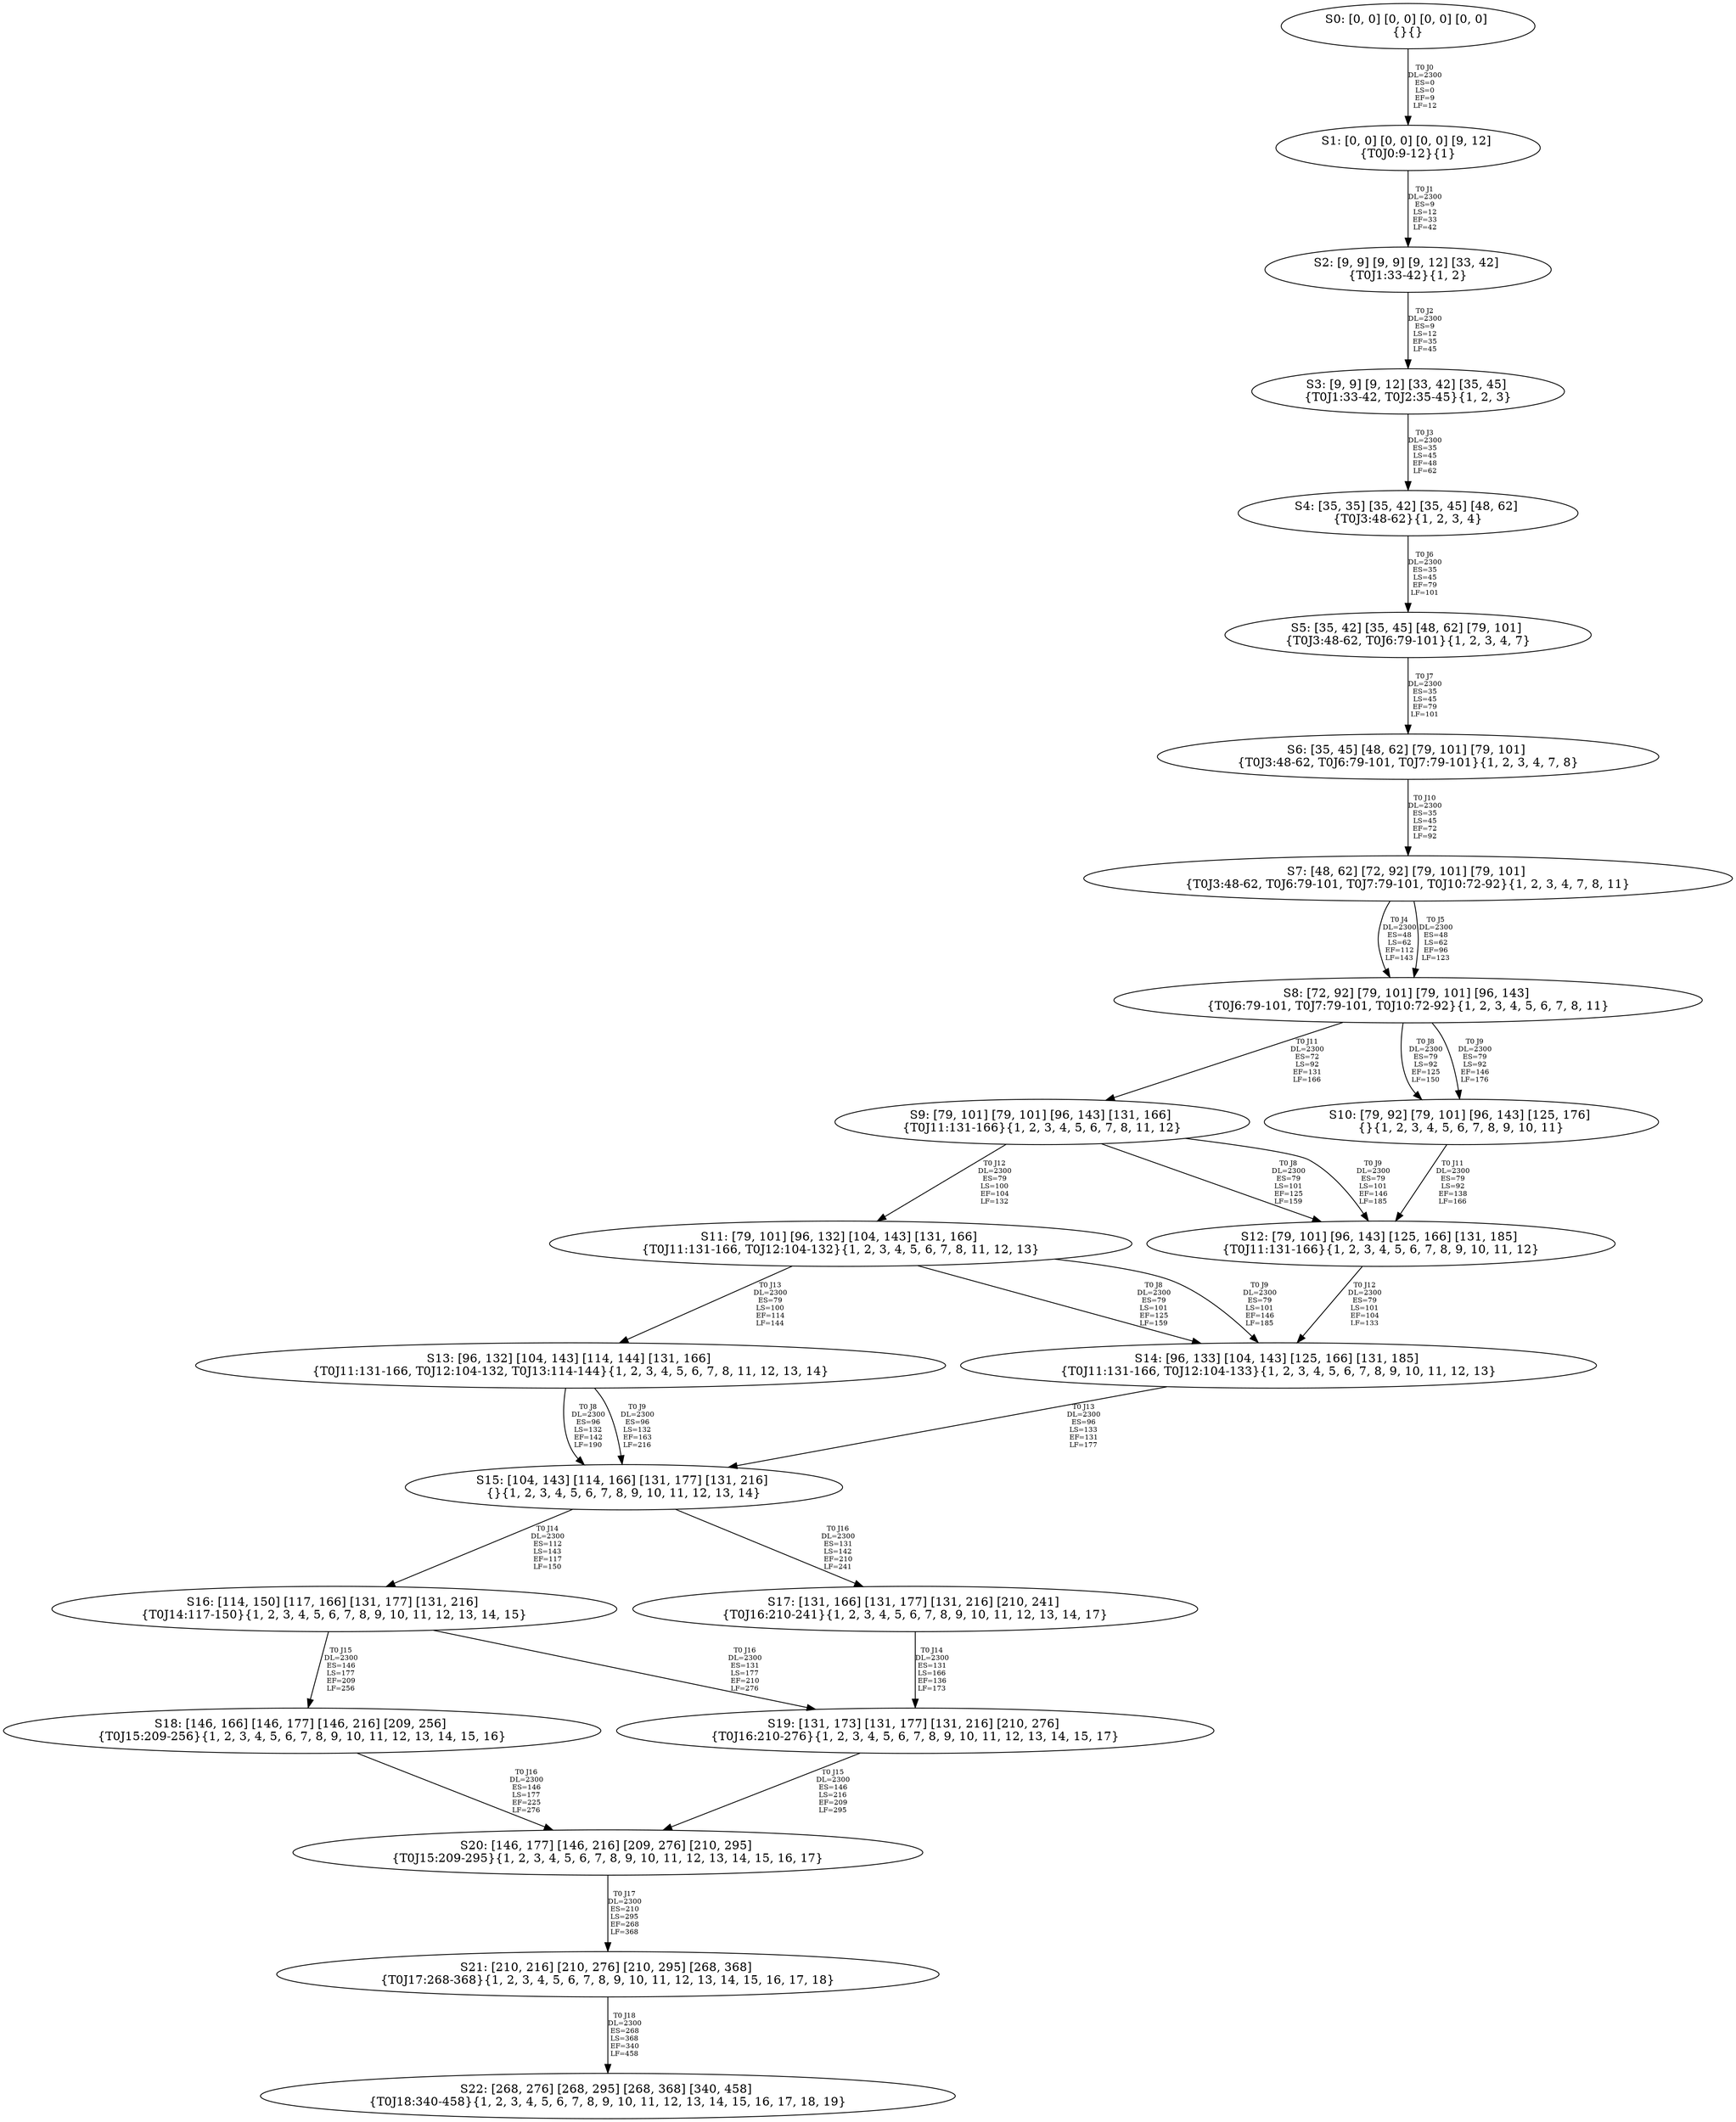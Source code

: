 digraph {
	S0[label="S0: [0, 0] [0, 0] [0, 0] [0, 0] \n{}{}"];
	S1[label="S1: [0, 0] [0, 0] [0, 0] [9, 12] \n{T0J0:9-12}{1}"];
	S2[label="S2: [9, 9] [9, 9] [9, 12] [33, 42] \n{T0J1:33-42}{1, 2}"];
	S3[label="S3: [9, 9] [9, 12] [33, 42] [35, 45] \n{T0J1:33-42, T0J2:35-45}{1, 2, 3}"];
	S4[label="S4: [35, 35] [35, 42] [35, 45] [48, 62] \n{T0J3:48-62}{1, 2, 3, 4}"];
	S5[label="S5: [35, 42] [35, 45] [48, 62] [79, 101] \n{T0J3:48-62, T0J6:79-101}{1, 2, 3, 4, 7}"];
	S6[label="S6: [35, 45] [48, 62] [79, 101] [79, 101] \n{T0J3:48-62, T0J6:79-101, T0J7:79-101}{1, 2, 3, 4, 7, 8}"];
	S7[label="S7: [48, 62] [72, 92] [79, 101] [79, 101] \n{T0J3:48-62, T0J6:79-101, T0J7:79-101, T0J10:72-92}{1, 2, 3, 4, 7, 8, 11}"];
	S8[label="S8: [72, 92] [79, 101] [79, 101] [96, 143] \n{T0J6:79-101, T0J7:79-101, T0J10:72-92}{1, 2, 3, 4, 5, 6, 7, 8, 11}"];
	S9[label="S9: [79, 101] [79, 101] [96, 143] [131, 166] \n{T0J11:131-166}{1, 2, 3, 4, 5, 6, 7, 8, 11, 12}"];
	S10[label="S10: [79, 92] [79, 101] [96, 143] [125, 176] \n{}{1, 2, 3, 4, 5, 6, 7, 8, 9, 10, 11}"];
	S11[label="S11: [79, 101] [96, 132] [104, 143] [131, 166] \n{T0J11:131-166, T0J12:104-132}{1, 2, 3, 4, 5, 6, 7, 8, 11, 12, 13}"];
	S12[label="S12: [79, 101] [96, 143] [125, 166] [131, 185] \n{T0J11:131-166}{1, 2, 3, 4, 5, 6, 7, 8, 9, 10, 11, 12}"];
	S13[label="S13: [96, 132] [104, 143] [114, 144] [131, 166] \n{T0J11:131-166, T0J12:104-132, T0J13:114-144}{1, 2, 3, 4, 5, 6, 7, 8, 11, 12, 13, 14}"];
	S14[label="S14: [96, 133] [104, 143] [125, 166] [131, 185] \n{T0J11:131-166, T0J12:104-133}{1, 2, 3, 4, 5, 6, 7, 8, 9, 10, 11, 12, 13}"];
	S15[label="S15: [104, 143] [114, 166] [131, 177] [131, 216] \n{}{1, 2, 3, 4, 5, 6, 7, 8, 9, 10, 11, 12, 13, 14}"];
	S16[label="S16: [114, 150] [117, 166] [131, 177] [131, 216] \n{T0J14:117-150}{1, 2, 3, 4, 5, 6, 7, 8, 9, 10, 11, 12, 13, 14, 15}"];
	S17[label="S17: [131, 166] [131, 177] [131, 216] [210, 241] \n{T0J16:210-241}{1, 2, 3, 4, 5, 6, 7, 8, 9, 10, 11, 12, 13, 14, 17}"];
	S18[label="S18: [146, 166] [146, 177] [146, 216] [209, 256] \n{T0J15:209-256}{1, 2, 3, 4, 5, 6, 7, 8, 9, 10, 11, 12, 13, 14, 15, 16}"];
	S19[label="S19: [131, 173] [131, 177] [131, 216] [210, 276] \n{T0J16:210-276}{1, 2, 3, 4, 5, 6, 7, 8, 9, 10, 11, 12, 13, 14, 15, 17}"];
	S20[label="S20: [146, 177] [146, 216] [209, 276] [210, 295] \n{T0J15:209-295}{1, 2, 3, 4, 5, 6, 7, 8, 9, 10, 11, 12, 13, 14, 15, 16, 17}"];
	S21[label="S21: [210, 216] [210, 276] [210, 295] [268, 368] \n{T0J17:268-368}{1, 2, 3, 4, 5, 6, 7, 8, 9, 10, 11, 12, 13, 14, 15, 16, 17, 18}"];
	S22[label="S22: [268, 276] [268, 295] [268, 368] [340, 458] \n{T0J18:340-458}{1, 2, 3, 4, 5, 6, 7, 8, 9, 10, 11, 12, 13, 14, 15, 16, 17, 18, 19}"];
	S0 -> S1[label="T0 J0\nDL=2300\nES=0\nLS=0\nEF=9\nLF=12",fontsize=8];
	S1 -> S2[label="T0 J1\nDL=2300\nES=9\nLS=12\nEF=33\nLF=42",fontsize=8];
	S2 -> S3[label="T0 J2\nDL=2300\nES=9\nLS=12\nEF=35\nLF=45",fontsize=8];
	S3 -> S4[label="T0 J3\nDL=2300\nES=35\nLS=45\nEF=48\nLF=62",fontsize=8];
	S4 -> S5[label="T0 J6\nDL=2300\nES=35\nLS=45\nEF=79\nLF=101",fontsize=8];
	S5 -> S6[label="T0 J7\nDL=2300\nES=35\nLS=45\nEF=79\nLF=101",fontsize=8];
	S6 -> S7[label="T0 J10\nDL=2300\nES=35\nLS=45\nEF=72\nLF=92",fontsize=8];
	S7 -> S8[label="T0 J4\nDL=2300\nES=48\nLS=62\nEF=112\nLF=143",fontsize=8];
	S7 -> S8[label="T0 J5\nDL=2300\nES=48\nLS=62\nEF=96\nLF=123",fontsize=8];
	S8 -> S10[label="T0 J8\nDL=2300\nES=79\nLS=92\nEF=125\nLF=150",fontsize=8];
	S8 -> S10[label="T0 J9\nDL=2300\nES=79\nLS=92\nEF=146\nLF=176",fontsize=8];
	S8 -> S9[label="T0 J11\nDL=2300\nES=72\nLS=92\nEF=131\nLF=166",fontsize=8];
	S9 -> S12[label="T0 J8\nDL=2300\nES=79\nLS=101\nEF=125\nLF=159",fontsize=8];
	S9 -> S12[label="T0 J9\nDL=2300\nES=79\nLS=101\nEF=146\nLF=185",fontsize=8];
	S9 -> S11[label="T0 J12\nDL=2300\nES=79\nLS=100\nEF=104\nLF=132",fontsize=8];
	S10 -> S12[label="T0 J11\nDL=2300\nES=79\nLS=92\nEF=138\nLF=166",fontsize=8];
	S11 -> S14[label="T0 J8\nDL=2300\nES=79\nLS=101\nEF=125\nLF=159",fontsize=8];
	S11 -> S14[label="T0 J9\nDL=2300\nES=79\nLS=101\nEF=146\nLF=185",fontsize=8];
	S11 -> S13[label="T0 J13\nDL=2300\nES=79\nLS=100\nEF=114\nLF=144",fontsize=8];
	S12 -> S14[label="T0 J12\nDL=2300\nES=79\nLS=101\nEF=104\nLF=133",fontsize=8];
	S13 -> S15[label="T0 J8\nDL=2300\nES=96\nLS=132\nEF=142\nLF=190",fontsize=8];
	S13 -> S15[label="T0 J9\nDL=2300\nES=96\nLS=132\nEF=163\nLF=216",fontsize=8];
	S14 -> S15[label="T0 J13\nDL=2300\nES=96\nLS=133\nEF=131\nLF=177",fontsize=8];
	S15 -> S16[label="T0 J14\nDL=2300\nES=112\nLS=143\nEF=117\nLF=150",fontsize=8];
	S15 -> S17[label="T0 J16\nDL=2300\nES=131\nLS=142\nEF=210\nLF=241",fontsize=8];
	S16 -> S18[label="T0 J15\nDL=2300\nES=146\nLS=177\nEF=209\nLF=256",fontsize=8];
	S16 -> S19[label="T0 J16\nDL=2300\nES=131\nLS=177\nEF=210\nLF=276",fontsize=8];
	S17 -> S19[label="T0 J14\nDL=2300\nES=131\nLS=166\nEF=136\nLF=173",fontsize=8];
	S18 -> S20[label="T0 J16\nDL=2300\nES=146\nLS=177\nEF=225\nLF=276",fontsize=8];
	S19 -> S20[label="T0 J15\nDL=2300\nES=146\nLS=216\nEF=209\nLF=295",fontsize=8];
	S20 -> S21[label="T0 J17\nDL=2300\nES=210\nLS=295\nEF=268\nLF=368",fontsize=8];
	S21 -> S22[label="T0 J18\nDL=2300\nES=268\nLS=368\nEF=340\nLF=458",fontsize=8];
}
